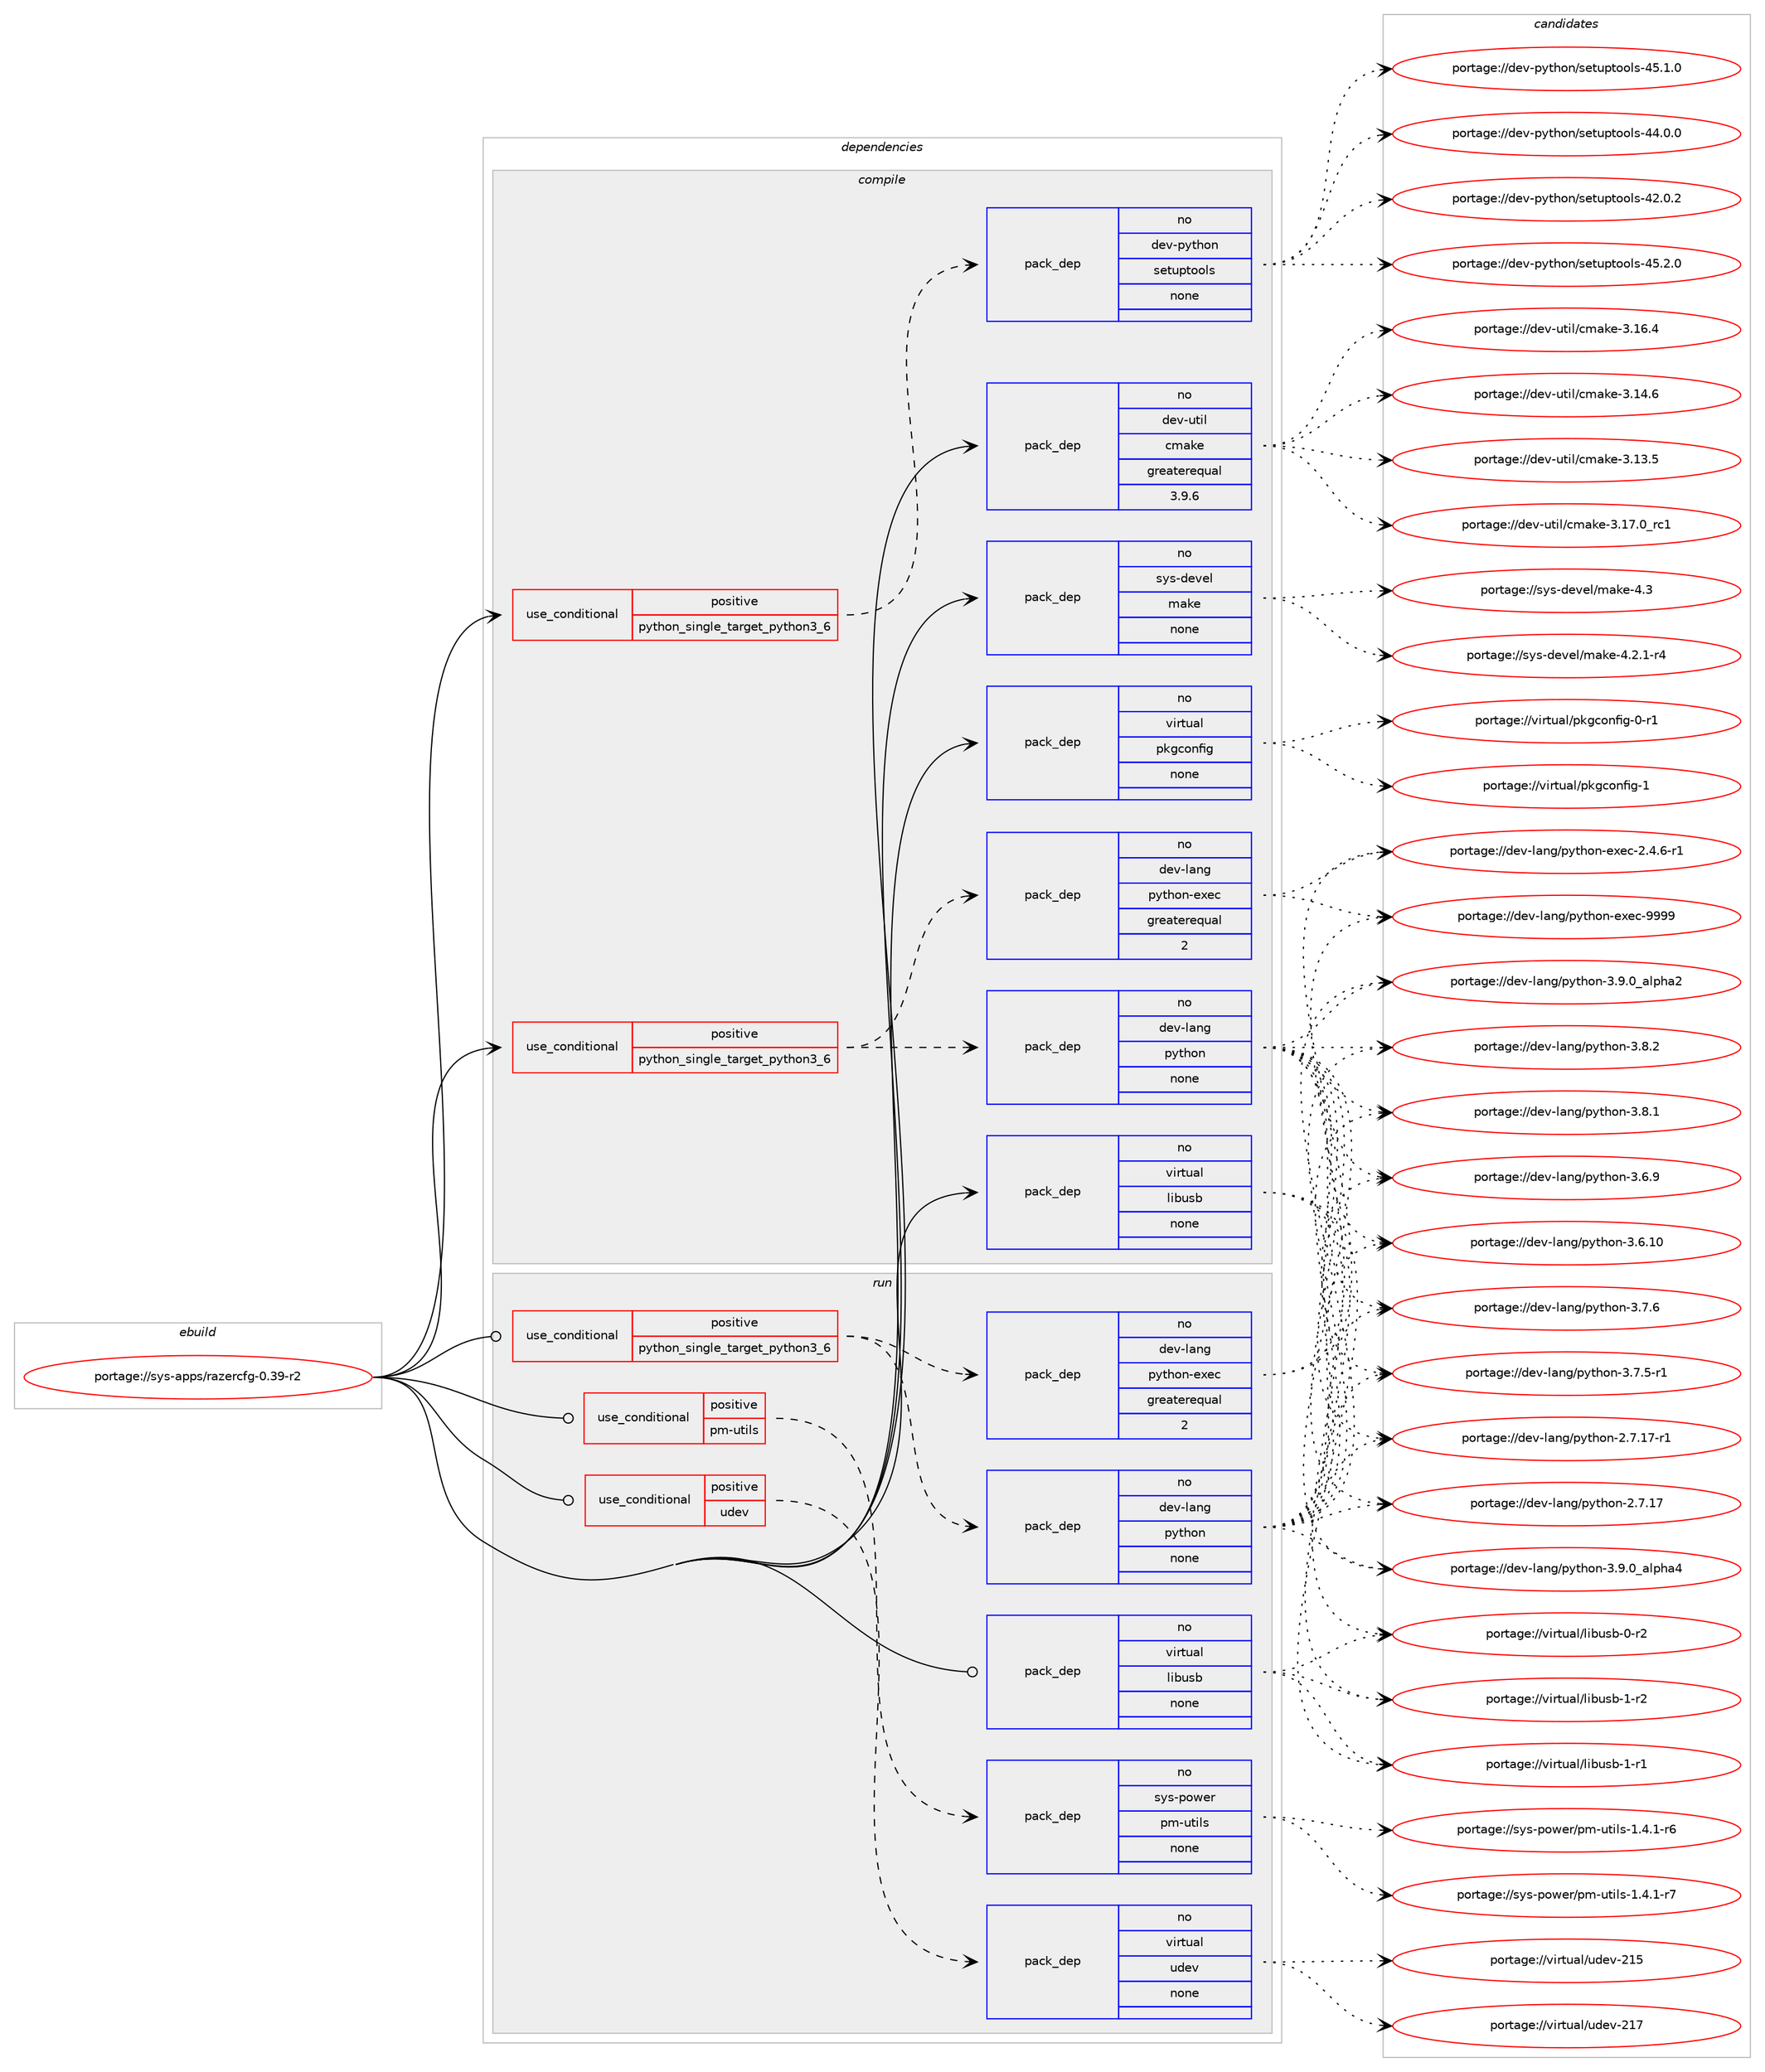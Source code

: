 digraph prolog {

# *************
# Graph options
# *************

newrank=true;
concentrate=true;
compound=true;
graph [rankdir=LR,fontname=Helvetica,fontsize=10,ranksep=1.5];#, ranksep=2.5, nodesep=0.2];
edge  [arrowhead=vee];
node  [fontname=Helvetica,fontsize=10];

# **********
# The ebuild
# **********

subgraph cluster_leftcol {
color=gray;
rank=same;
label=<<i>ebuild</i>>;
id [label="portage://sys-apps/razercfg-0.39-r2", color=red, width=4, href="../sys-apps/razercfg-0.39-r2.svg"];
}

# ****************
# The dependencies
# ****************

subgraph cluster_midcol {
color=gray;
label=<<i>dependencies</i>>;
subgraph cluster_compile {
fillcolor="#eeeeee";
style=filled;
label=<<i>compile</i>>;
subgraph cond7736 {
dependency37822 [label=<<TABLE BORDER="0" CELLBORDER="1" CELLSPACING="0" CELLPADDING="4"><TR><TD ROWSPAN="3" CELLPADDING="10">use_conditional</TD></TR><TR><TD>positive</TD></TR><TR><TD>python_single_target_python3_6</TD></TR></TABLE>>, shape=none, color=red];
subgraph pack29163 {
dependency37823 [label=<<TABLE BORDER="0" CELLBORDER="1" CELLSPACING="0" CELLPADDING="4" WIDTH="220"><TR><TD ROWSPAN="6" CELLPADDING="30">pack_dep</TD></TR><TR><TD WIDTH="110">no</TD></TR><TR><TD>dev-lang</TD></TR><TR><TD>python</TD></TR><TR><TD>none</TD></TR><TR><TD></TD></TR></TABLE>>, shape=none, color=blue];
}
dependency37822:e -> dependency37823:w [weight=20,style="dashed",arrowhead="vee"];
subgraph pack29164 {
dependency37824 [label=<<TABLE BORDER="0" CELLBORDER="1" CELLSPACING="0" CELLPADDING="4" WIDTH="220"><TR><TD ROWSPAN="6" CELLPADDING="30">pack_dep</TD></TR><TR><TD WIDTH="110">no</TD></TR><TR><TD>dev-lang</TD></TR><TR><TD>python-exec</TD></TR><TR><TD>greaterequal</TD></TR><TR><TD>2</TD></TR></TABLE>>, shape=none, color=blue];
}
dependency37822:e -> dependency37824:w [weight=20,style="dashed",arrowhead="vee"];
}
id:e -> dependency37822:w [weight=20,style="solid",arrowhead="vee"];
subgraph cond7737 {
dependency37825 [label=<<TABLE BORDER="0" CELLBORDER="1" CELLSPACING="0" CELLPADDING="4"><TR><TD ROWSPAN="3" CELLPADDING="10">use_conditional</TD></TR><TR><TD>positive</TD></TR><TR><TD>python_single_target_python3_6</TD></TR></TABLE>>, shape=none, color=red];
subgraph pack29165 {
dependency37826 [label=<<TABLE BORDER="0" CELLBORDER="1" CELLSPACING="0" CELLPADDING="4" WIDTH="220"><TR><TD ROWSPAN="6" CELLPADDING="30">pack_dep</TD></TR><TR><TD WIDTH="110">no</TD></TR><TR><TD>dev-python</TD></TR><TR><TD>setuptools</TD></TR><TR><TD>none</TD></TR><TR><TD></TD></TR></TABLE>>, shape=none, color=blue];
}
dependency37825:e -> dependency37826:w [weight=20,style="dashed",arrowhead="vee"];
}
id:e -> dependency37825:w [weight=20,style="solid",arrowhead="vee"];
subgraph pack29166 {
dependency37827 [label=<<TABLE BORDER="0" CELLBORDER="1" CELLSPACING="0" CELLPADDING="4" WIDTH="220"><TR><TD ROWSPAN="6" CELLPADDING="30">pack_dep</TD></TR><TR><TD WIDTH="110">no</TD></TR><TR><TD>dev-util</TD></TR><TR><TD>cmake</TD></TR><TR><TD>greaterequal</TD></TR><TR><TD>3.9.6</TD></TR></TABLE>>, shape=none, color=blue];
}
id:e -> dependency37827:w [weight=20,style="solid",arrowhead="vee"];
subgraph pack29167 {
dependency37828 [label=<<TABLE BORDER="0" CELLBORDER="1" CELLSPACING="0" CELLPADDING="4" WIDTH="220"><TR><TD ROWSPAN="6" CELLPADDING="30">pack_dep</TD></TR><TR><TD WIDTH="110">no</TD></TR><TR><TD>sys-devel</TD></TR><TR><TD>make</TD></TR><TR><TD>none</TD></TR><TR><TD></TD></TR></TABLE>>, shape=none, color=blue];
}
id:e -> dependency37828:w [weight=20,style="solid",arrowhead="vee"];
subgraph pack29168 {
dependency37829 [label=<<TABLE BORDER="0" CELLBORDER="1" CELLSPACING="0" CELLPADDING="4" WIDTH="220"><TR><TD ROWSPAN="6" CELLPADDING="30">pack_dep</TD></TR><TR><TD WIDTH="110">no</TD></TR><TR><TD>virtual</TD></TR><TR><TD>libusb</TD></TR><TR><TD>none</TD></TR><TR><TD></TD></TR></TABLE>>, shape=none, color=blue];
}
id:e -> dependency37829:w [weight=20,style="solid",arrowhead="vee"];
subgraph pack29169 {
dependency37830 [label=<<TABLE BORDER="0" CELLBORDER="1" CELLSPACING="0" CELLPADDING="4" WIDTH="220"><TR><TD ROWSPAN="6" CELLPADDING="30">pack_dep</TD></TR><TR><TD WIDTH="110">no</TD></TR><TR><TD>virtual</TD></TR><TR><TD>pkgconfig</TD></TR><TR><TD>none</TD></TR><TR><TD></TD></TR></TABLE>>, shape=none, color=blue];
}
id:e -> dependency37830:w [weight=20,style="solid",arrowhead="vee"];
}
subgraph cluster_compileandrun {
fillcolor="#eeeeee";
style=filled;
label=<<i>compile and run</i>>;
}
subgraph cluster_run {
fillcolor="#eeeeee";
style=filled;
label=<<i>run</i>>;
subgraph cond7738 {
dependency37831 [label=<<TABLE BORDER="0" CELLBORDER="1" CELLSPACING="0" CELLPADDING="4"><TR><TD ROWSPAN="3" CELLPADDING="10">use_conditional</TD></TR><TR><TD>positive</TD></TR><TR><TD>pm-utils</TD></TR></TABLE>>, shape=none, color=red];
subgraph pack29170 {
dependency37832 [label=<<TABLE BORDER="0" CELLBORDER="1" CELLSPACING="0" CELLPADDING="4" WIDTH="220"><TR><TD ROWSPAN="6" CELLPADDING="30">pack_dep</TD></TR><TR><TD WIDTH="110">no</TD></TR><TR><TD>sys-power</TD></TR><TR><TD>pm-utils</TD></TR><TR><TD>none</TD></TR><TR><TD></TD></TR></TABLE>>, shape=none, color=blue];
}
dependency37831:e -> dependency37832:w [weight=20,style="dashed",arrowhead="vee"];
}
id:e -> dependency37831:w [weight=20,style="solid",arrowhead="odot"];
subgraph cond7739 {
dependency37833 [label=<<TABLE BORDER="0" CELLBORDER="1" CELLSPACING="0" CELLPADDING="4"><TR><TD ROWSPAN="3" CELLPADDING="10">use_conditional</TD></TR><TR><TD>positive</TD></TR><TR><TD>python_single_target_python3_6</TD></TR></TABLE>>, shape=none, color=red];
subgraph pack29171 {
dependency37834 [label=<<TABLE BORDER="0" CELLBORDER="1" CELLSPACING="0" CELLPADDING="4" WIDTH="220"><TR><TD ROWSPAN="6" CELLPADDING="30">pack_dep</TD></TR><TR><TD WIDTH="110">no</TD></TR><TR><TD>dev-lang</TD></TR><TR><TD>python</TD></TR><TR><TD>none</TD></TR><TR><TD></TD></TR></TABLE>>, shape=none, color=blue];
}
dependency37833:e -> dependency37834:w [weight=20,style="dashed",arrowhead="vee"];
subgraph pack29172 {
dependency37835 [label=<<TABLE BORDER="0" CELLBORDER="1" CELLSPACING="0" CELLPADDING="4" WIDTH="220"><TR><TD ROWSPAN="6" CELLPADDING="30">pack_dep</TD></TR><TR><TD WIDTH="110">no</TD></TR><TR><TD>dev-lang</TD></TR><TR><TD>python-exec</TD></TR><TR><TD>greaterequal</TD></TR><TR><TD>2</TD></TR></TABLE>>, shape=none, color=blue];
}
dependency37833:e -> dependency37835:w [weight=20,style="dashed",arrowhead="vee"];
}
id:e -> dependency37833:w [weight=20,style="solid",arrowhead="odot"];
subgraph cond7740 {
dependency37836 [label=<<TABLE BORDER="0" CELLBORDER="1" CELLSPACING="0" CELLPADDING="4"><TR><TD ROWSPAN="3" CELLPADDING="10">use_conditional</TD></TR><TR><TD>positive</TD></TR><TR><TD>udev</TD></TR></TABLE>>, shape=none, color=red];
subgraph pack29173 {
dependency37837 [label=<<TABLE BORDER="0" CELLBORDER="1" CELLSPACING="0" CELLPADDING="4" WIDTH="220"><TR><TD ROWSPAN="6" CELLPADDING="30">pack_dep</TD></TR><TR><TD WIDTH="110">no</TD></TR><TR><TD>virtual</TD></TR><TR><TD>udev</TD></TR><TR><TD>none</TD></TR><TR><TD></TD></TR></TABLE>>, shape=none, color=blue];
}
dependency37836:e -> dependency37837:w [weight=20,style="dashed",arrowhead="vee"];
}
id:e -> dependency37836:w [weight=20,style="solid",arrowhead="odot"];
subgraph pack29174 {
dependency37838 [label=<<TABLE BORDER="0" CELLBORDER="1" CELLSPACING="0" CELLPADDING="4" WIDTH="220"><TR><TD ROWSPAN="6" CELLPADDING="30">pack_dep</TD></TR><TR><TD WIDTH="110">no</TD></TR><TR><TD>virtual</TD></TR><TR><TD>libusb</TD></TR><TR><TD>none</TD></TR><TR><TD></TD></TR></TABLE>>, shape=none, color=blue];
}
id:e -> dependency37838:w [weight=20,style="solid",arrowhead="odot"];
}
}

# **************
# The candidates
# **************

subgraph cluster_choices {
rank=same;
color=gray;
label=<<i>candidates</i>>;

subgraph choice29163 {
color=black;
nodesep=1;
choice10010111845108971101034711212111610411111045514657464895971081121049752 [label="portage://dev-lang/python-3.9.0_alpha4", color=red, width=4,href="../dev-lang/python-3.9.0_alpha4.svg"];
choice10010111845108971101034711212111610411111045514657464895971081121049750 [label="portage://dev-lang/python-3.9.0_alpha2", color=red, width=4,href="../dev-lang/python-3.9.0_alpha2.svg"];
choice100101118451089711010347112121116104111110455146564650 [label="portage://dev-lang/python-3.8.2", color=red, width=4,href="../dev-lang/python-3.8.2.svg"];
choice100101118451089711010347112121116104111110455146564649 [label="portage://dev-lang/python-3.8.1", color=red, width=4,href="../dev-lang/python-3.8.1.svg"];
choice100101118451089711010347112121116104111110455146554654 [label="portage://dev-lang/python-3.7.6", color=red, width=4,href="../dev-lang/python-3.7.6.svg"];
choice1001011184510897110103471121211161041111104551465546534511449 [label="portage://dev-lang/python-3.7.5-r1", color=red, width=4,href="../dev-lang/python-3.7.5-r1.svg"];
choice100101118451089711010347112121116104111110455146544657 [label="portage://dev-lang/python-3.6.9", color=red, width=4,href="../dev-lang/python-3.6.9.svg"];
choice10010111845108971101034711212111610411111045514654464948 [label="portage://dev-lang/python-3.6.10", color=red, width=4,href="../dev-lang/python-3.6.10.svg"];
choice100101118451089711010347112121116104111110455046554649554511449 [label="portage://dev-lang/python-2.7.17-r1", color=red, width=4,href="../dev-lang/python-2.7.17-r1.svg"];
choice10010111845108971101034711212111610411111045504655464955 [label="portage://dev-lang/python-2.7.17", color=red, width=4,href="../dev-lang/python-2.7.17.svg"];
dependency37823:e -> choice10010111845108971101034711212111610411111045514657464895971081121049752:w [style=dotted,weight="100"];
dependency37823:e -> choice10010111845108971101034711212111610411111045514657464895971081121049750:w [style=dotted,weight="100"];
dependency37823:e -> choice100101118451089711010347112121116104111110455146564650:w [style=dotted,weight="100"];
dependency37823:e -> choice100101118451089711010347112121116104111110455146564649:w [style=dotted,weight="100"];
dependency37823:e -> choice100101118451089711010347112121116104111110455146554654:w [style=dotted,weight="100"];
dependency37823:e -> choice1001011184510897110103471121211161041111104551465546534511449:w [style=dotted,weight="100"];
dependency37823:e -> choice100101118451089711010347112121116104111110455146544657:w [style=dotted,weight="100"];
dependency37823:e -> choice10010111845108971101034711212111610411111045514654464948:w [style=dotted,weight="100"];
dependency37823:e -> choice100101118451089711010347112121116104111110455046554649554511449:w [style=dotted,weight="100"];
dependency37823:e -> choice10010111845108971101034711212111610411111045504655464955:w [style=dotted,weight="100"];
}
subgraph choice29164 {
color=black;
nodesep=1;
choice10010111845108971101034711212111610411111045101120101994557575757 [label="portage://dev-lang/python-exec-9999", color=red, width=4,href="../dev-lang/python-exec-9999.svg"];
choice10010111845108971101034711212111610411111045101120101994550465246544511449 [label="portage://dev-lang/python-exec-2.4.6-r1", color=red, width=4,href="../dev-lang/python-exec-2.4.6-r1.svg"];
dependency37824:e -> choice10010111845108971101034711212111610411111045101120101994557575757:w [style=dotted,weight="100"];
dependency37824:e -> choice10010111845108971101034711212111610411111045101120101994550465246544511449:w [style=dotted,weight="100"];
}
subgraph choice29165 {
color=black;
nodesep=1;
choice100101118451121211161041111104711510111611711211611111110811545525346504648 [label="portage://dev-python/setuptools-45.2.0", color=red, width=4,href="../dev-python/setuptools-45.2.0.svg"];
choice100101118451121211161041111104711510111611711211611111110811545525346494648 [label="portage://dev-python/setuptools-45.1.0", color=red, width=4,href="../dev-python/setuptools-45.1.0.svg"];
choice100101118451121211161041111104711510111611711211611111110811545525246484648 [label="portage://dev-python/setuptools-44.0.0", color=red, width=4,href="../dev-python/setuptools-44.0.0.svg"];
choice100101118451121211161041111104711510111611711211611111110811545525046484650 [label="portage://dev-python/setuptools-42.0.2", color=red, width=4,href="../dev-python/setuptools-42.0.2.svg"];
dependency37826:e -> choice100101118451121211161041111104711510111611711211611111110811545525346504648:w [style=dotted,weight="100"];
dependency37826:e -> choice100101118451121211161041111104711510111611711211611111110811545525346494648:w [style=dotted,weight="100"];
dependency37826:e -> choice100101118451121211161041111104711510111611711211611111110811545525246484648:w [style=dotted,weight="100"];
dependency37826:e -> choice100101118451121211161041111104711510111611711211611111110811545525046484650:w [style=dotted,weight="100"];
}
subgraph choice29166 {
color=black;
nodesep=1;
choice1001011184511711610510847991099710710145514649554648951149949 [label="portage://dev-util/cmake-3.17.0_rc1", color=red, width=4,href="../dev-util/cmake-3.17.0_rc1.svg"];
choice1001011184511711610510847991099710710145514649544652 [label="portage://dev-util/cmake-3.16.4", color=red, width=4,href="../dev-util/cmake-3.16.4.svg"];
choice1001011184511711610510847991099710710145514649524654 [label="portage://dev-util/cmake-3.14.6", color=red, width=4,href="../dev-util/cmake-3.14.6.svg"];
choice1001011184511711610510847991099710710145514649514653 [label="portage://dev-util/cmake-3.13.5", color=red, width=4,href="../dev-util/cmake-3.13.5.svg"];
dependency37827:e -> choice1001011184511711610510847991099710710145514649554648951149949:w [style=dotted,weight="100"];
dependency37827:e -> choice1001011184511711610510847991099710710145514649544652:w [style=dotted,weight="100"];
dependency37827:e -> choice1001011184511711610510847991099710710145514649524654:w [style=dotted,weight="100"];
dependency37827:e -> choice1001011184511711610510847991099710710145514649514653:w [style=dotted,weight="100"];
}
subgraph choice29167 {
color=black;
nodesep=1;
choice11512111545100101118101108471099710710145524651 [label="portage://sys-devel/make-4.3", color=red, width=4,href="../sys-devel/make-4.3.svg"];
choice1151211154510010111810110847109971071014552465046494511452 [label="portage://sys-devel/make-4.2.1-r4", color=red, width=4,href="../sys-devel/make-4.2.1-r4.svg"];
dependency37828:e -> choice11512111545100101118101108471099710710145524651:w [style=dotted,weight="100"];
dependency37828:e -> choice1151211154510010111810110847109971071014552465046494511452:w [style=dotted,weight="100"];
}
subgraph choice29168 {
color=black;
nodesep=1;
choice1181051141161179710847108105981171159845494511450 [label="portage://virtual/libusb-1-r2", color=red, width=4,href="../virtual/libusb-1-r2.svg"];
choice1181051141161179710847108105981171159845494511449 [label="portage://virtual/libusb-1-r1", color=red, width=4,href="../virtual/libusb-1-r1.svg"];
choice1181051141161179710847108105981171159845484511450 [label="portage://virtual/libusb-0-r2", color=red, width=4,href="../virtual/libusb-0-r2.svg"];
dependency37829:e -> choice1181051141161179710847108105981171159845494511450:w [style=dotted,weight="100"];
dependency37829:e -> choice1181051141161179710847108105981171159845494511449:w [style=dotted,weight="100"];
dependency37829:e -> choice1181051141161179710847108105981171159845484511450:w [style=dotted,weight="100"];
}
subgraph choice29169 {
color=black;
nodesep=1;
choice1181051141161179710847112107103991111101021051034549 [label="portage://virtual/pkgconfig-1", color=red, width=4,href="../virtual/pkgconfig-1.svg"];
choice11810511411611797108471121071039911111010210510345484511449 [label="portage://virtual/pkgconfig-0-r1", color=red, width=4,href="../virtual/pkgconfig-0-r1.svg"];
dependency37830:e -> choice1181051141161179710847112107103991111101021051034549:w [style=dotted,weight="100"];
dependency37830:e -> choice11810511411611797108471121071039911111010210510345484511449:w [style=dotted,weight="100"];
}
subgraph choice29170 {
color=black;
nodesep=1;
choice1151211154511211111910111447112109451171161051081154549465246494511455 [label="portage://sys-power/pm-utils-1.4.1-r7", color=red, width=4,href="../sys-power/pm-utils-1.4.1-r7.svg"];
choice1151211154511211111910111447112109451171161051081154549465246494511454 [label="portage://sys-power/pm-utils-1.4.1-r6", color=red, width=4,href="../sys-power/pm-utils-1.4.1-r6.svg"];
dependency37832:e -> choice1151211154511211111910111447112109451171161051081154549465246494511455:w [style=dotted,weight="100"];
dependency37832:e -> choice1151211154511211111910111447112109451171161051081154549465246494511454:w [style=dotted,weight="100"];
}
subgraph choice29171 {
color=black;
nodesep=1;
choice10010111845108971101034711212111610411111045514657464895971081121049752 [label="portage://dev-lang/python-3.9.0_alpha4", color=red, width=4,href="../dev-lang/python-3.9.0_alpha4.svg"];
choice10010111845108971101034711212111610411111045514657464895971081121049750 [label="portage://dev-lang/python-3.9.0_alpha2", color=red, width=4,href="../dev-lang/python-3.9.0_alpha2.svg"];
choice100101118451089711010347112121116104111110455146564650 [label="portage://dev-lang/python-3.8.2", color=red, width=4,href="../dev-lang/python-3.8.2.svg"];
choice100101118451089711010347112121116104111110455146564649 [label="portage://dev-lang/python-3.8.1", color=red, width=4,href="../dev-lang/python-3.8.1.svg"];
choice100101118451089711010347112121116104111110455146554654 [label="portage://dev-lang/python-3.7.6", color=red, width=4,href="../dev-lang/python-3.7.6.svg"];
choice1001011184510897110103471121211161041111104551465546534511449 [label="portage://dev-lang/python-3.7.5-r1", color=red, width=4,href="../dev-lang/python-3.7.5-r1.svg"];
choice100101118451089711010347112121116104111110455146544657 [label="portage://dev-lang/python-3.6.9", color=red, width=4,href="../dev-lang/python-3.6.9.svg"];
choice10010111845108971101034711212111610411111045514654464948 [label="portage://dev-lang/python-3.6.10", color=red, width=4,href="../dev-lang/python-3.6.10.svg"];
choice100101118451089711010347112121116104111110455046554649554511449 [label="portage://dev-lang/python-2.7.17-r1", color=red, width=4,href="../dev-lang/python-2.7.17-r1.svg"];
choice10010111845108971101034711212111610411111045504655464955 [label="portage://dev-lang/python-2.7.17", color=red, width=4,href="../dev-lang/python-2.7.17.svg"];
dependency37834:e -> choice10010111845108971101034711212111610411111045514657464895971081121049752:w [style=dotted,weight="100"];
dependency37834:e -> choice10010111845108971101034711212111610411111045514657464895971081121049750:w [style=dotted,weight="100"];
dependency37834:e -> choice100101118451089711010347112121116104111110455146564650:w [style=dotted,weight="100"];
dependency37834:e -> choice100101118451089711010347112121116104111110455146564649:w [style=dotted,weight="100"];
dependency37834:e -> choice100101118451089711010347112121116104111110455146554654:w [style=dotted,weight="100"];
dependency37834:e -> choice1001011184510897110103471121211161041111104551465546534511449:w [style=dotted,weight="100"];
dependency37834:e -> choice100101118451089711010347112121116104111110455146544657:w [style=dotted,weight="100"];
dependency37834:e -> choice10010111845108971101034711212111610411111045514654464948:w [style=dotted,weight="100"];
dependency37834:e -> choice100101118451089711010347112121116104111110455046554649554511449:w [style=dotted,weight="100"];
dependency37834:e -> choice10010111845108971101034711212111610411111045504655464955:w [style=dotted,weight="100"];
}
subgraph choice29172 {
color=black;
nodesep=1;
choice10010111845108971101034711212111610411111045101120101994557575757 [label="portage://dev-lang/python-exec-9999", color=red, width=4,href="../dev-lang/python-exec-9999.svg"];
choice10010111845108971101034711212111610411111045101120101994550465246544511449 [label="portage://dev-lang/python-exec-2.4.6-r1", color=red, width=4,href="../dev-lang/python-exec-2.4.6-r1.svg"];
dependency37835:e -> choice10010111845108971101034711212111610411111045101120101994557575757:w [style=dotted,weight="100"];
dependency37835:e -> choice10010111845108971101034711212111610411111045101120101994550465246544511449:w [style=dotted,weight="100"];
}
subgraph choice29173 {
color=black;
nodesep=1;
choice118105114116117971084711710010111845504955 [label="portage://virtual/udev-217", color=red, width=4,href="../virtual/udev-217.svg"];
choice118105114116117971084711710010111845504953 [label="portage://virtual/udev-215", color=red, width=4,href="../virtual/udev-215.svg"];
dependency37837:e -> choice118105114116117971084711710010111845504955:w [style=dotted,weight="100"];
dependency37837:e -> choice118105114116117971084711710010111845504953:w [style=dotted,weight="100"];
}
subgraph choice29174 {
color=black;
nodesep=1;
choice1181051141161179710847108105981171159845494511450 [label="portage://virtual/libusb-1-r2", color=red, width=4,href="../virtual/libusb-1-r2.svg"];
choice1181051141161179710847108105981171159845494511449 [label="portage://virtual/libusb-1-r1", color=red, width=4,href="../virtual/libusb-1-r1.svg"];
choice1181051141161179710847108105981171159845484511450 [label="portage://virtual/libusb-0-r2", color=red, width=4,href="../virtual/libusb-0-r2.svg"];
dependency37838:e -> choice1181051141161179710847108105981171159845494511450:w [style=dotted,weight="100"];
dependency37838:e -> choice1181051141161179710847108105981171159845494511449:w [style=dotted,weight="100"];
dependency37838:e -> choice1181051141161179710847108105981171159845484511450:w [style=dotted,weight="100"];
}
}

}
